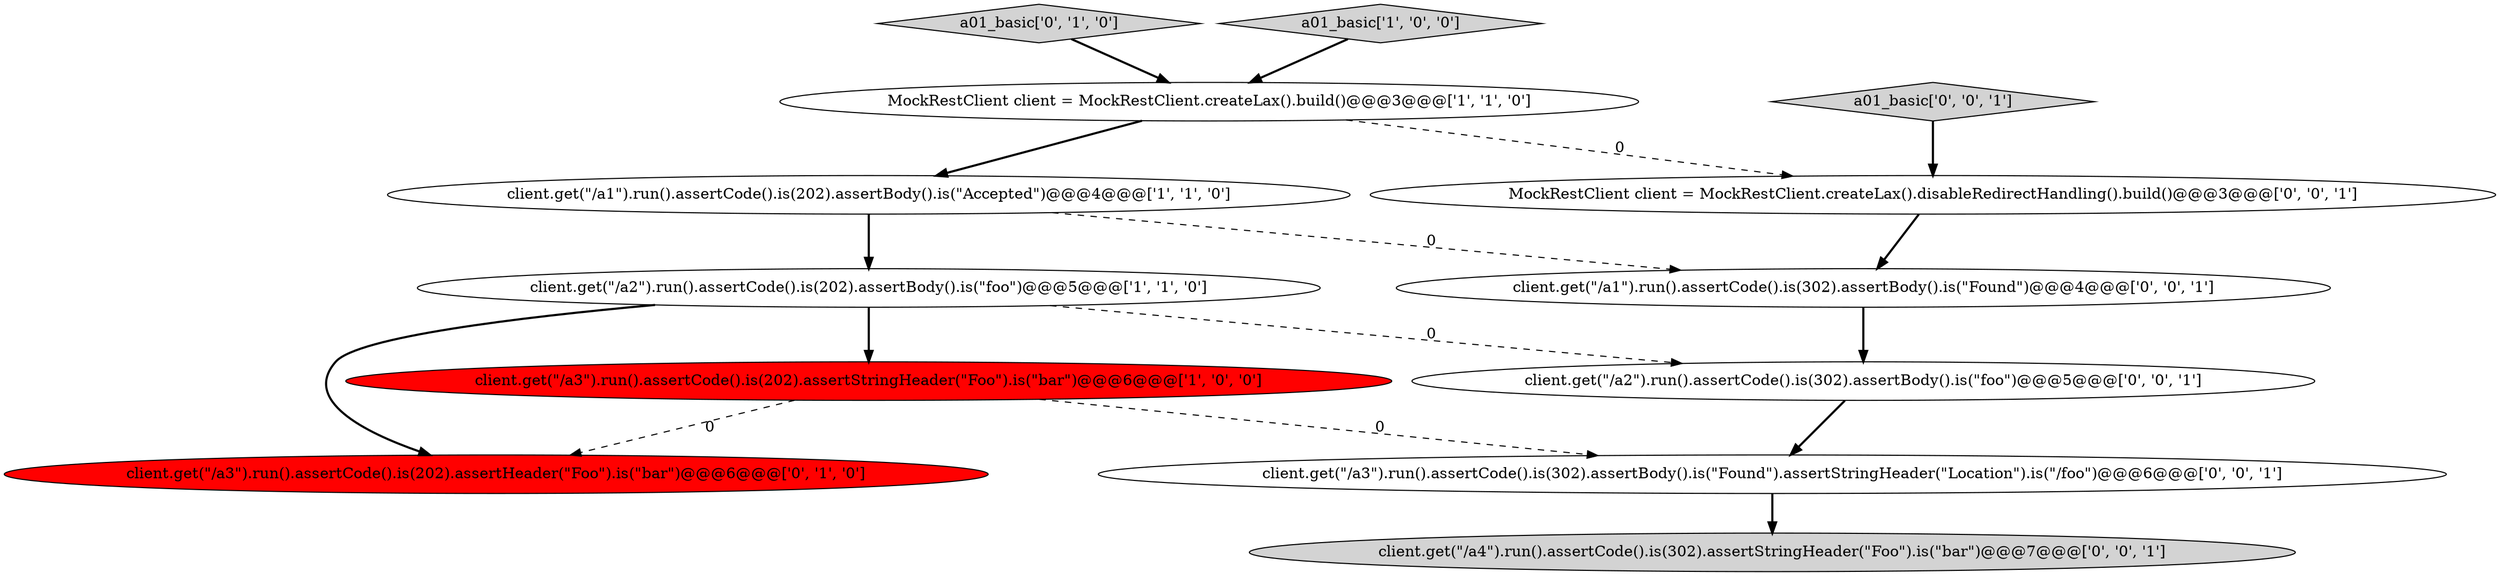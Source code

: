 digraph {
0 [style = filled, label = "client.get(\"/a2\").run().assertCode().is(202).assertBody().is(\"foo\")@@@5@@@['1', '1', '0']", fillcolor = white, shape = ellipse image = "AAA0AAABBB1BBB"];
8 [style = filled, label = "MockRestClient client = MockRestClient.createLax().disableRedirectHandling().build()@@@3@@@['0', '0', '1']", fillcolor = white, shape = ellipse image = "AAA0AAABBB3BBB"];
3 [style = filled, label = "client.get(\"/a3\").run().assertCode().is(202).assertStringHeader(\"Foo\").is(\"bar\")@@@6@@@['1', '0', '0']", fillcolor = red, shape = ellipse image = "AAA1AAABBB1BBB"];
2 [style = filled, label = "MockRestClient client = MockRestClient.createLax().build()@@@3@@@['1', '1', '0']", fillcolor = white, shape = ellipse image = "AAA0AAABBB1BBB"];
6 [style = filled, label = "client.get(\"/a3\").run().assertCode().is(202).assertHeader(\"Foo\").is(\"bar\")@@@6@@@['0', '1', '0']", fillcolor = red, shape = ellipse image = "AAA1AAABBB2BBB"];
9 [style = filled, label = "a01_basic['0', '0', '1']", fillcolor = lightgray, shape = diamond image = "AAA0AAABBB3BBB"];
7 [style = filled, label = "client.get(\"/a1\").run().assertCode().is(302).assertBody().is(\"Found\")@@@4@@@['0', '0', '1']", fillcolor = white, shape = ellipse image = "AAA0AAABBB3BBB"];
1 [style = filled, label = "client.get(\"/a1\").run().assertCode().is(202).assertBody().is(\"Accepted\")@@@4@@@['1', '1', '0']", fillcolor = white, shape = ellipse image = "AAA0AAABBB1BBB"];
5 [style = filled, label = "a01_basic['0', '1', '0']", fillcolor = lightgray, shape = diamond image = "AAA0AAABBB2BBB"];
12 [style = filled, label = "client.get(\"/a2\").run().assertCode().is(302).assertBody().is(\"foo\")@@@5@@@['0', '0', '1']", fillcolor = white, shape = ellipse image = "AAA0AAABBB3BBB"];
11 [style = filled, label = "client.get(\"/a3\").run().assertCode().is(302).assertBody().is(\"Found\").assertStringHeader(\"Location\").is(\"/foo\")@@@6@@@['0', '0', '1']", fillcolor = white, shape = ellipse image = "AAA0AAABBB3BBB"];
10 [style = filled, label = "client.get(\"/a4\").run().assertCode().is(302).assertStringHeader(\"Foo\").is(\"bar\")@@@7@@@['0', '0', '1']", fillcolor = lightgray, shape = ellipse image = "AAA0AAABBB3BBB"];
4 [style = filled, label = "a01_basic['1', '0', '0']", fillcolor = lightgray, shape = diamond image = "AAA0AAABBB1BBB"];
0->3 [style = bold, label=""];
5->2 [style = bold, label=""];
3->6 [style = dashed, label="0"];
1->0 [style = bold, label=""];
4->2 [style = bold, label=""];
1->7 [style = dashed, label="0"];
0->12 [style = dashed, label="0"];
9->8 [style = bold, label=""];
0->6 [style = bold, label=""];
7->12 [style = bold, label=""];
11->10 [style = bold, label=""];
2->1 [style = bold, label=""];
2->8 [style = dashed, label="0"];
3->11 [style = dashed, label="0"];
8->7 [style = bold, label=""];
12->11 [style = bold, label=""];
}
